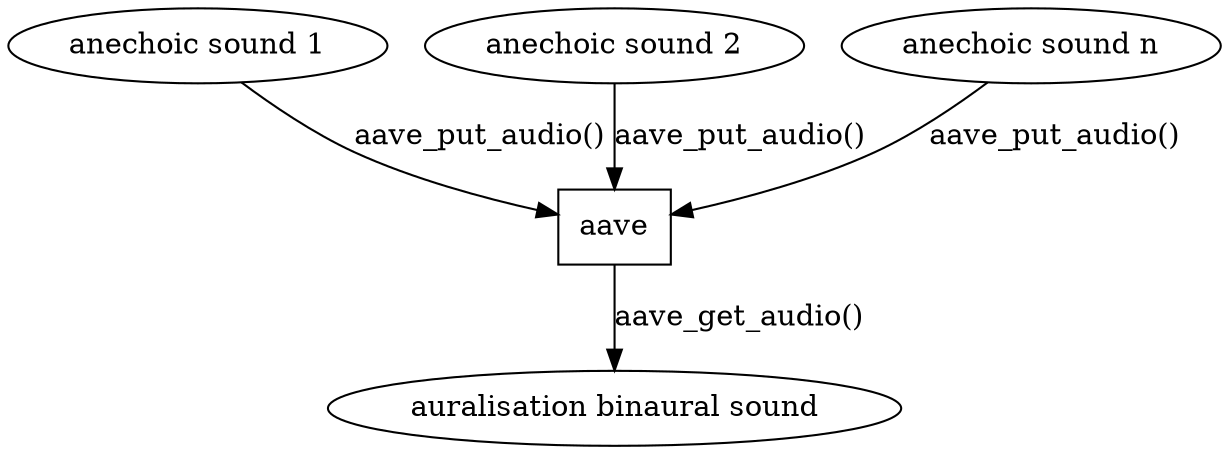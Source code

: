 digraph {
	sound1 [label="anechoic sound 1"]
	sound2 [label="anechoic sound 2"]
	sound3 [label="anechoic sound n"]
	aave [shape=box]
	binaural [label="auralisation binaural sound"]

	sound1 -> aave [label="aave_put_audio()"]
	sound2 -> aave [label="aave_put_audio()"]
	sound3 -> aave [label="aave_put_audio()"]

	aave -> binaural [label="aave_get_audio()"]
}
